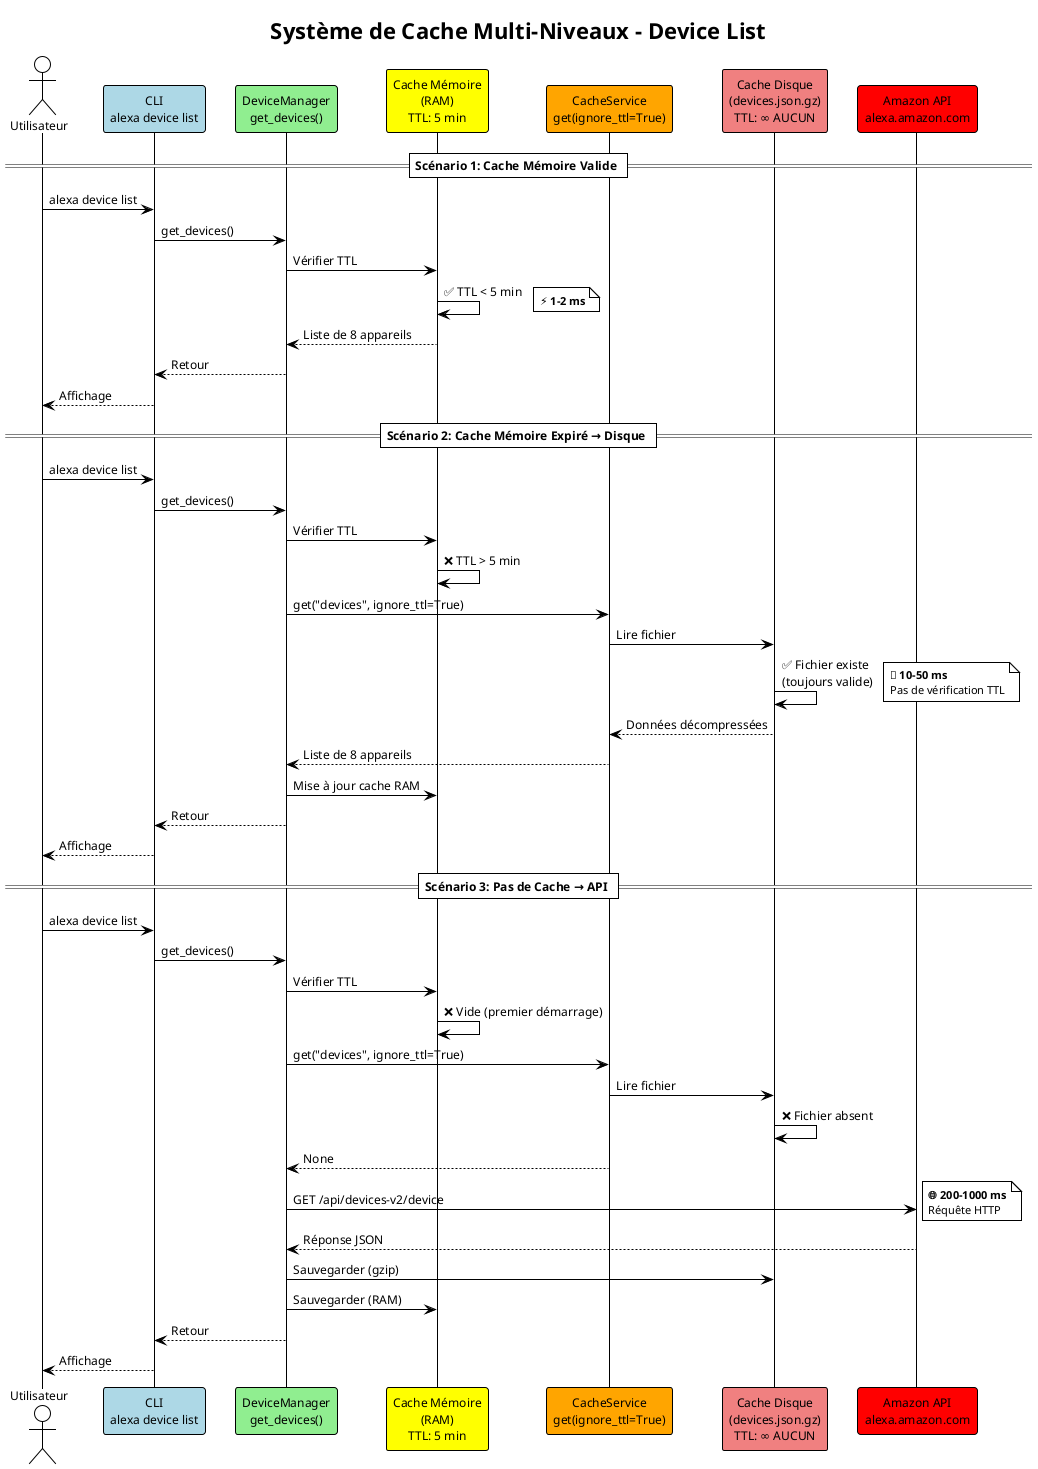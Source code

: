@startuml cache_flow_diagram
!theme plain
skinparam backgroundColor white
skinparam defaultFontSize 12
skinparam rectangleFontSize 14
skinparam noteFontSize 11

title Système de Cache Multi-Niveaux - Device List

actor "Utilisateur" as user
participant "CLI\nalexa device list" as cli #LightBlue
participant "DeviceManager\nget_devices()" as dm #LightGreen
participant "Cache Mémoire\n(RAM)\nTTL: 5 min" as mem #Yellow
participant "CacheService\nget(ignore_ttl=True)" as cs #Orange
participant "Cache Disque\n(devices.json.gz)\nTTL: ∞ AUCUN" as disk #LightCoral
participant "Amazon API\nalexa.amazon.com" as api #Red

== Scénario 1: Cache Mémoire Valide ==
user -> cli: alexa device list
cli -> dm: get_devices()
dm -> mem: Vérifier TTL
mem -> mem: ✅ TTL < 5 min
note right: **⚡ 1-2 ms**
mem --> dm: Liste de 8 appareils
dm --> cli: Retour
cli --> user: Affichage

== Scénario 2: Cache Mémoire Expiré → Disque ==
user -> cli: alexa device list
cli -> dm: get_devices()
dm -> mem: Vérifier TTL
mem -> mem: ❌ TTL > 5 min
dm -> cs: get("devices", ignore_ttl=True)
cs -> disk: Lire fichier
disk -> disk: ✅ Fichier existe\n(toujours valide)
note right: **💾 10-50 ms**\nPas de vérification TTL
disk --> cs: Données décompressées
cs --> dm: Liste de 8 appareils
dm -> mem: Mise à jour cache RAM
dm --> cli: Retour
cli --> user: Affichage

== Scénario 3: Pas de Cache → API ==
user -> cli: alexa device list
cli -> dm: get_devices()
dm -> mem: Vérifier TTL
mem -> mem: ❌ Vide (premier démarrage)
dm -> cs: get("devices", ignore_ttl=True)
cs -> disk: Lire fichier
disk -> disk: ❌ Fichier absent
cs --> dm: None
dm -> api: GET /api/devices-v2/device
note right: **🌐 200-1000 ms**\nRéquête HTTP
api --> dm: Réponse JSON
dm -> disk: Sauvegarder (gzip)
dm -> mem: Sauvegarder (RAM)
dm --> cli: Retour
cli --> user: Affichage

@enduml
